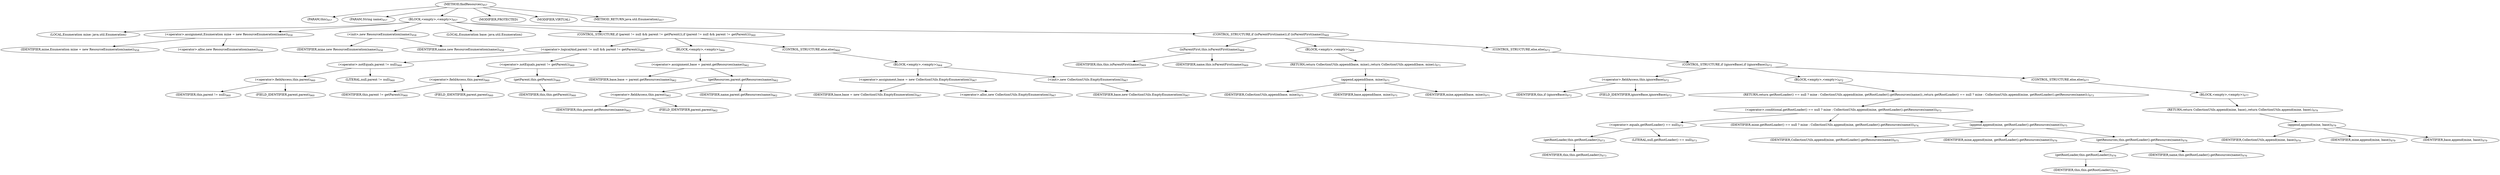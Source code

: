 digraph "findResources" {  
"1931" [label = <(METHOD,findResources)<SUB>957</SUB>> ]
"128" [label = <(PARAM,this)<SUB>957</SUB>> ]
"1932" [label = <(PARAM,String name)<SUB>957</SUB>> ]
"1933" [label = <(BLOCK,&lt;empty&gt;,&lt;empty&gt;)<SUB>957</SUB>> ]
"126" [label = <(LOCAL,Enumeration mine: java.util.Enumeration)> ]
"1934" [label = <(&lt;operator&gt;.assignment,Enumeration mine = new ResourceEnumeration(name))<SUB>958</SUB>> ]
"1935" [label = <(IDENTIFIER,mine,Enumeration mine = new ResourceEnumeration(name))<SUB>958</SUB>> ]
"1936" [label = <(&lt;operator&gt;.alloc,new ResourceEnumeration(name))<SUB>958</SUB>> ]
"1937" [label = <(&lt;init&gt;,new ResourceEnumeration(name))<SUB>958</SUB>> ]
"125" [label = <(IDENTIFIER,mine,new ResourceEnumeration(name))<SUB>958</SUB>> ]
"1938" [label = <(IDENTIFIER,name,new ResourceEnumeration(name))<SUB>958</SUB>> ]
"130" [label = <(LOCAL,Enumeration base: java.util.Enumeration)> ]
"1939" [label = <(CONTROL_STRUCTURE,if (parent != null &amp;&amp; parent != getParent()),if (parent != null &amp;&amp; parent != getParent()))<SUB>960</SUB>> ]
"1940" [label = <(&lt;operator&gt;.logicalAnd,parent != null &amp;&amp; parent != getParent())<SUB>960</SUB>> ]
"1941" [label = <(&lt;operator&gt;.notEquals,parent != null)<SUB>960</SUB>> ]
"1942" [label = <(&lt;operator&gt;.fieldAccess,this.parent)<SUB>960</SUB>> ]
"1943" [label = <(IDENTIFIER,this,parent != null)<SUB>960</SUB>> ]
"1944" [label = <(FIELD_IDENTIFIER,parent,parent)<SUB>960</SUB>> ]
"1945" [label = <(LITERAL,null,parent != null)<SUB>960</SUB>> ]
"1946" [label = <(&lt;operator&gt;.notEquals,parent != getParent())<SUB>960</SUB>> ]
"1947" [label = <(&lt;operator&gt;.fieldAccess,this.parent)<SUB>960</SUB>> ]
"1948" [label = <(IDENTIFIER,this,parent != getParent())<SUB>960</SUB>> ]
"1949" [label = <(FIELD_IDENTIFIER,parent,parent)<SUB>960</SUB>> ]
"1950" [label = <(getParent,this.getParent())<SUB>960</SUB>> ]
"127" [label = <(IDENTIFIER,this,this.getParent())<SUB>960</SUB>> ]
"1951" [label = <(BLOCK,&lt;empty&gt;,&lt;empty&gt;)<SUB>960</SUB>> ]
"1952" [label = <(&lt;operator&gt;.assignment,base = parent.getResources(name))<SUB>962</SUB>> ]
"1953" [label = <(IDENTIFIER,base,base = parent.getResources(name))<SUB>962</SUB>> ]
"1954" [label = <(getResources,parent.getResources(name))<SUB>962</SUB>> ]
"1955" [label = <(&lt;operator&gt;.fieldAccess,this.parent)<SUB>962</SUB>> ]
"1956" [label = <(IDENTIFIER,this,parent.getResources(name))<SUB>962</SUB>> ]
"1957" [label = <(FIELD_IDENTIFIER,parent,parent)<SUB>962</SUB>> ]
"1958" [label = <(IDENTIFIER,name,parent.getResources(name))<SUB>962</SUB>> ]
"1959" [label = <(CONTROL_STRUCTURE,else,else)<SUB>964</SUB>> ]
"1960" [label = <(BLOCK,&lt;empty&gt;,&lt;empty&gt;)<SUB>964</SUB>> ]
"1961" [label = <(&lt;operator&gt;.assignment,base = new CollectionUtils.EmptyEnumeration())<SUB>967</SUB>> ]
"1962" [label = <(IDENTIFIER,base,base = new CollectionUtils.EmptyEnumeration())<SUB>967</SUB>> ]
"1963" [label = <(&lt;operator&gt;.alloc,new CollectionUtils.EmptyEnumeration())<SUB>967</SUB>> ]
"1964" [label = <(&lt;init&gt;,new CollectionUtils.EmptyEnumeration())<SUB>967</SUB>> ]
"129" [label = <(IDENTIFIER,base,new CollectionUtils.EmptyEnumeration())<SUB>967</SUB>> ]
"1965" [label = <(CONTROL_STRUCTURE,if (isParentFirst(name)),if (isParentFirst(name)))<SUB>969</SUB>> ]
"1966" [label = <(isParentFirst,this.isParentFirst(name))<SUB>969</SUB>> ]
"131" [label = <(IDENTIFIER,this,this.isParentFirst(name))<SUB>969</SUB>> ]
"1967" [label = <(IDENTIFIER,name,this.isParentFirst(name))<SUB>969</SUB>> ]
"1968" [label = <(BLOCK,&lt;empty&gt;,&lt;empty&gt;)<SUB>969</SUB>> ]
"1969" [label = <(RETURN,return CollectionUtils.append(base, mine);,return CollectionUtils.append(base, mine);)<SUB>971</SUB>> ]
"1970" [label = <(append,append(base, mine))<SUB>971</SUB>> ]
"1971" [label = <(IDENTIFIER,CollectionUtils,append(base, mine))<SUB>971</SUB>> ]
"1972" [label = <(IDENTIFIER,base,append(base, mine))<SUB>971</SUB>> ]
"1973" [label = <(IDENTIFIER,mine,append(base, mine))<SUB>971</SUB>> ]
"1974" [label = <(CONTROL_STRUCTURE,else,else)<SUB>972</SUB>> ]
"1975" [label = <(CONTROL_STRUCTURE,if (ignoreBase),if (ignoreBase))<SUB>972</SUB>> ]
"1976" [label = <(&lt;operator&gt;.fieldAccess,this.ignoreBase)<SUB>972</SUB>> ]
"1977" [label = <(IDENTIFIER,this,if (ignoreBase))<SUB>972</SUB>> ]
"1978" [label = <(FIELD_IDENTIFIER,ignoreBase,ignoreBase)<SUB>972</SUB>> ]
"1979" [label = <(BLOCK,&lt;empty&gt;,&lt;empty&gt;)<SUB>972</SUB>> ]
"1980" [label = <(RETURN,return getRootLoader() == null ? mine : CollectionUtils.append(mine, getRootLoader().getResources(name));,return getRootLoader() == null ? mine : CollectionUtils.append(mine, getRootLoader().getResources(name));)<SUB>973</SUB>> ]
"1981" [label = <(&lt;operator&gt;.conditional,getRootLoader() == null ? mine : CollectionUtils.append(mine, getRootLoader().getResources(name)))<SUB>973</SUB>> ]
"1982" [label = <(&lt;operator&gt;.equals,getRootLoader() == null)<SUB>973</SUB>> ]
"1983" [label = <(getRootLoader,this.getRootLoader())<SUB>973</SUB>> ]
"132" [label = <(IDENTIFIER,this,this.getRootLoader())<SUB>973</SUB>> ]
"1984" [label = <(LITERAL,null,getRootLoader() == null)<SUB>973</SUB>> ]
"1985" [label = <(IDENTIFIER,mine,getRootLoader() == null ? mine : CollectionUtils.append(mine, getRootLoader().getResources(name)))<SUB>974</SUB>> ]
"1986" [label = <(append,append(mine, getRootLoader().getResources(name)))<SUB>975</SUB>> ]
"1987" [label = <(IDENTIFIER,CollectionUtils,append(mine, getRootLoader().getResources(name)))<SUB>975</SUB>> ]
"1988" [label = <(IDENTIFIER,mine,append(mine, getRootLoader().getResources(name)))<SUB>976</SUB>> ]
"1989" [label = <(getResources,this.getRootLoader().getResources(name))<SUB>976</SUB>> ]
"1990" [label = <(getRootLoader,this.getRootLoader())<SUB>976</SUB>> ]
"133" [label = <(IDENTIFIER,this,this.getRootLoader())<SUB>976</SUB>> ]
"1991" [label = <(IDENTIFIER,name,this.getRootLoader().getResources(name))<SUB>976</SUB>> ]
"1992" [label = <(CONTROL_STRUCTURE,else,else)<SUB>977</SUB>> ]
"1993" [label = <(BLOCK,&lt;empty&gt;,&lt;empty&gt;)<SUB>977</SUB>> ]
"1994" [label = <(RETURN,return CollectionUtils.append(mine, base);,return CollectionUtils.append(mine, base);)<SUB>979</SUB>> ]
"1995" [label = <(append,append(mine, base))<SUB>979</SUB>> ]
"1996" [label = <(IDENTIFIER,CollectionUtils,append(mine, base))<SUB>979</SUB>> ]
"1997" [label = <(IDENTIFIER,mine,append(mine, base))<SUB>979</SUB>> ]
"1998" [label = <(IDENTIFIER,base,append(mine, base))<SUB>979</SUB>> ]
"1999" [label = <(MODIFIER,PROTECTED)> ]
"2000" [label = <(MODIFIER,VIRTUAL)> ]
"2001" [label = <(METHOD_RETURN,java.util.Enumeration)<SUB>957</SUB>> ]
  "1931" -> "128" 
  "1931" -> "1932" 
  "1931" -> "1933" 
  "1931" -> "1999" 
  "1931" -> "2000" 
  "1931" -> "2001" 
  "1933" -> "126" 
  "1933" -> "1934" 
  "1933" -> "1937" 
  "1933" -> "130" 
  "1933" -> "1939" 
  "1933" -> "1965" 
  "1934" -> "1935" 
  "1934" -> "1936" 
  "1937" -> "125" 
  "1937" -> "1938" 
  "1939" -> "1940" 
  "1939" -> "1951" 
  "1939" -> "1959" 
  "1940" -> "1941" 
  "1940" -> "1946" 
  "1941" -> "1942" 
  "1941" -> "1945" 
  "1942" -> "1943" 
  "1942" -> "1944" 
  "1946" -> "1947" 
  "1946" -> "1950" 
  "1947" -> "1948" 
  "1947" -> "1949" 
  "1950" -> "127" 
  "1951" -> "1952" 
  "1952" -> "1953" 
  "1952" -> "1954" 
  "1954" -> "1955" 
  "1954" -> "1958" 
  "1955" -> "1956" 
  "1955" -> "1957" 
  "1959" -> "1960" 
  "1960" -> "1961" 
  "1960" -> "1964" 
  "1961" -> "1962" 
  "1961" -> "1963" 
  "1964" -> "129" 
  "1965" -> "1966" 
  "1965" -> "1968" 
  "1965" -> "1974" 
  "1966" -> "131" 
  "1966" -> "1967" 
  "1968" -> "1969" 
  "1969" -> "1970" 
  "1970" -> "1971" 
  "1970" -> "1972" 
  "1970" -> "1973" 
  "1974" -> "1975" 
  "1975" -> "1976" 
  "1975" -> "1979" 
  "1975" -> "1992" 
  "1976" -> "1977" 
  "1976" -> "1978" 
  "1979" -> "1980" 
  "1980" -> "1981" 
  "1981" -> "1982" 
  "1981" -> "1985" 
  "1981" -> "1986" 
  "1982" -> "1983" 
  "1982" -> "1984" 
  "1983" -> "132" 
  "1986" -> "1987" 
  "1986" -> "1988" 
  "1986" -> "1989" 
  "1989" -> "1990" 
  "1989" -> "1991" 
  "1990" -> "133" 
  "1992" -> "1993" 
  "1993" -> "1994" 
  "1994" -> "1995" 
  "1995" -> "1996" 
  "1995" -> "1997" 
  "1995" -> "1998" 
}
